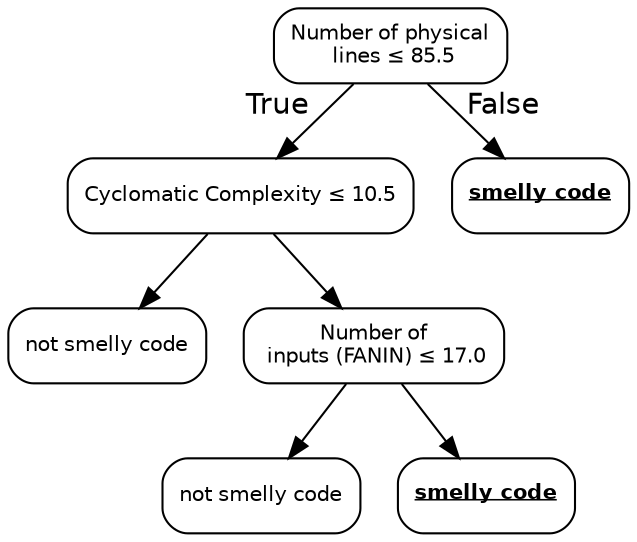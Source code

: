 digraph Tree {
node [color="black", fontname=helvetica, shape=box, style="rounded", width=0.5, fontsize=10];
edge [fontname=helvetica];
0 [label=<Number of physical<br/> lines &le; 85.5>];
1 [label=<Cyclomatic Complexity &le; 10.5>];
0 -> 1  [headlabel="True", labelangle=45, labeldistance="2.5"];
3 [label=<not smelly code>];
1 -> 3;
4 [label=<Number of<br/> inputs (FANIN) &le; 17.0>];
1 -> 4;
5 [label=<not smelly code>];
4 -> 5;
6 [label=<<u><b>smelly code</b></u>>];
4 -> 6;
2 [label=<<u><b>smelly code</b></u>>];
0 -> 2  [headlabel="False", labelangle="-45", labeldistance="2.5"];
}
